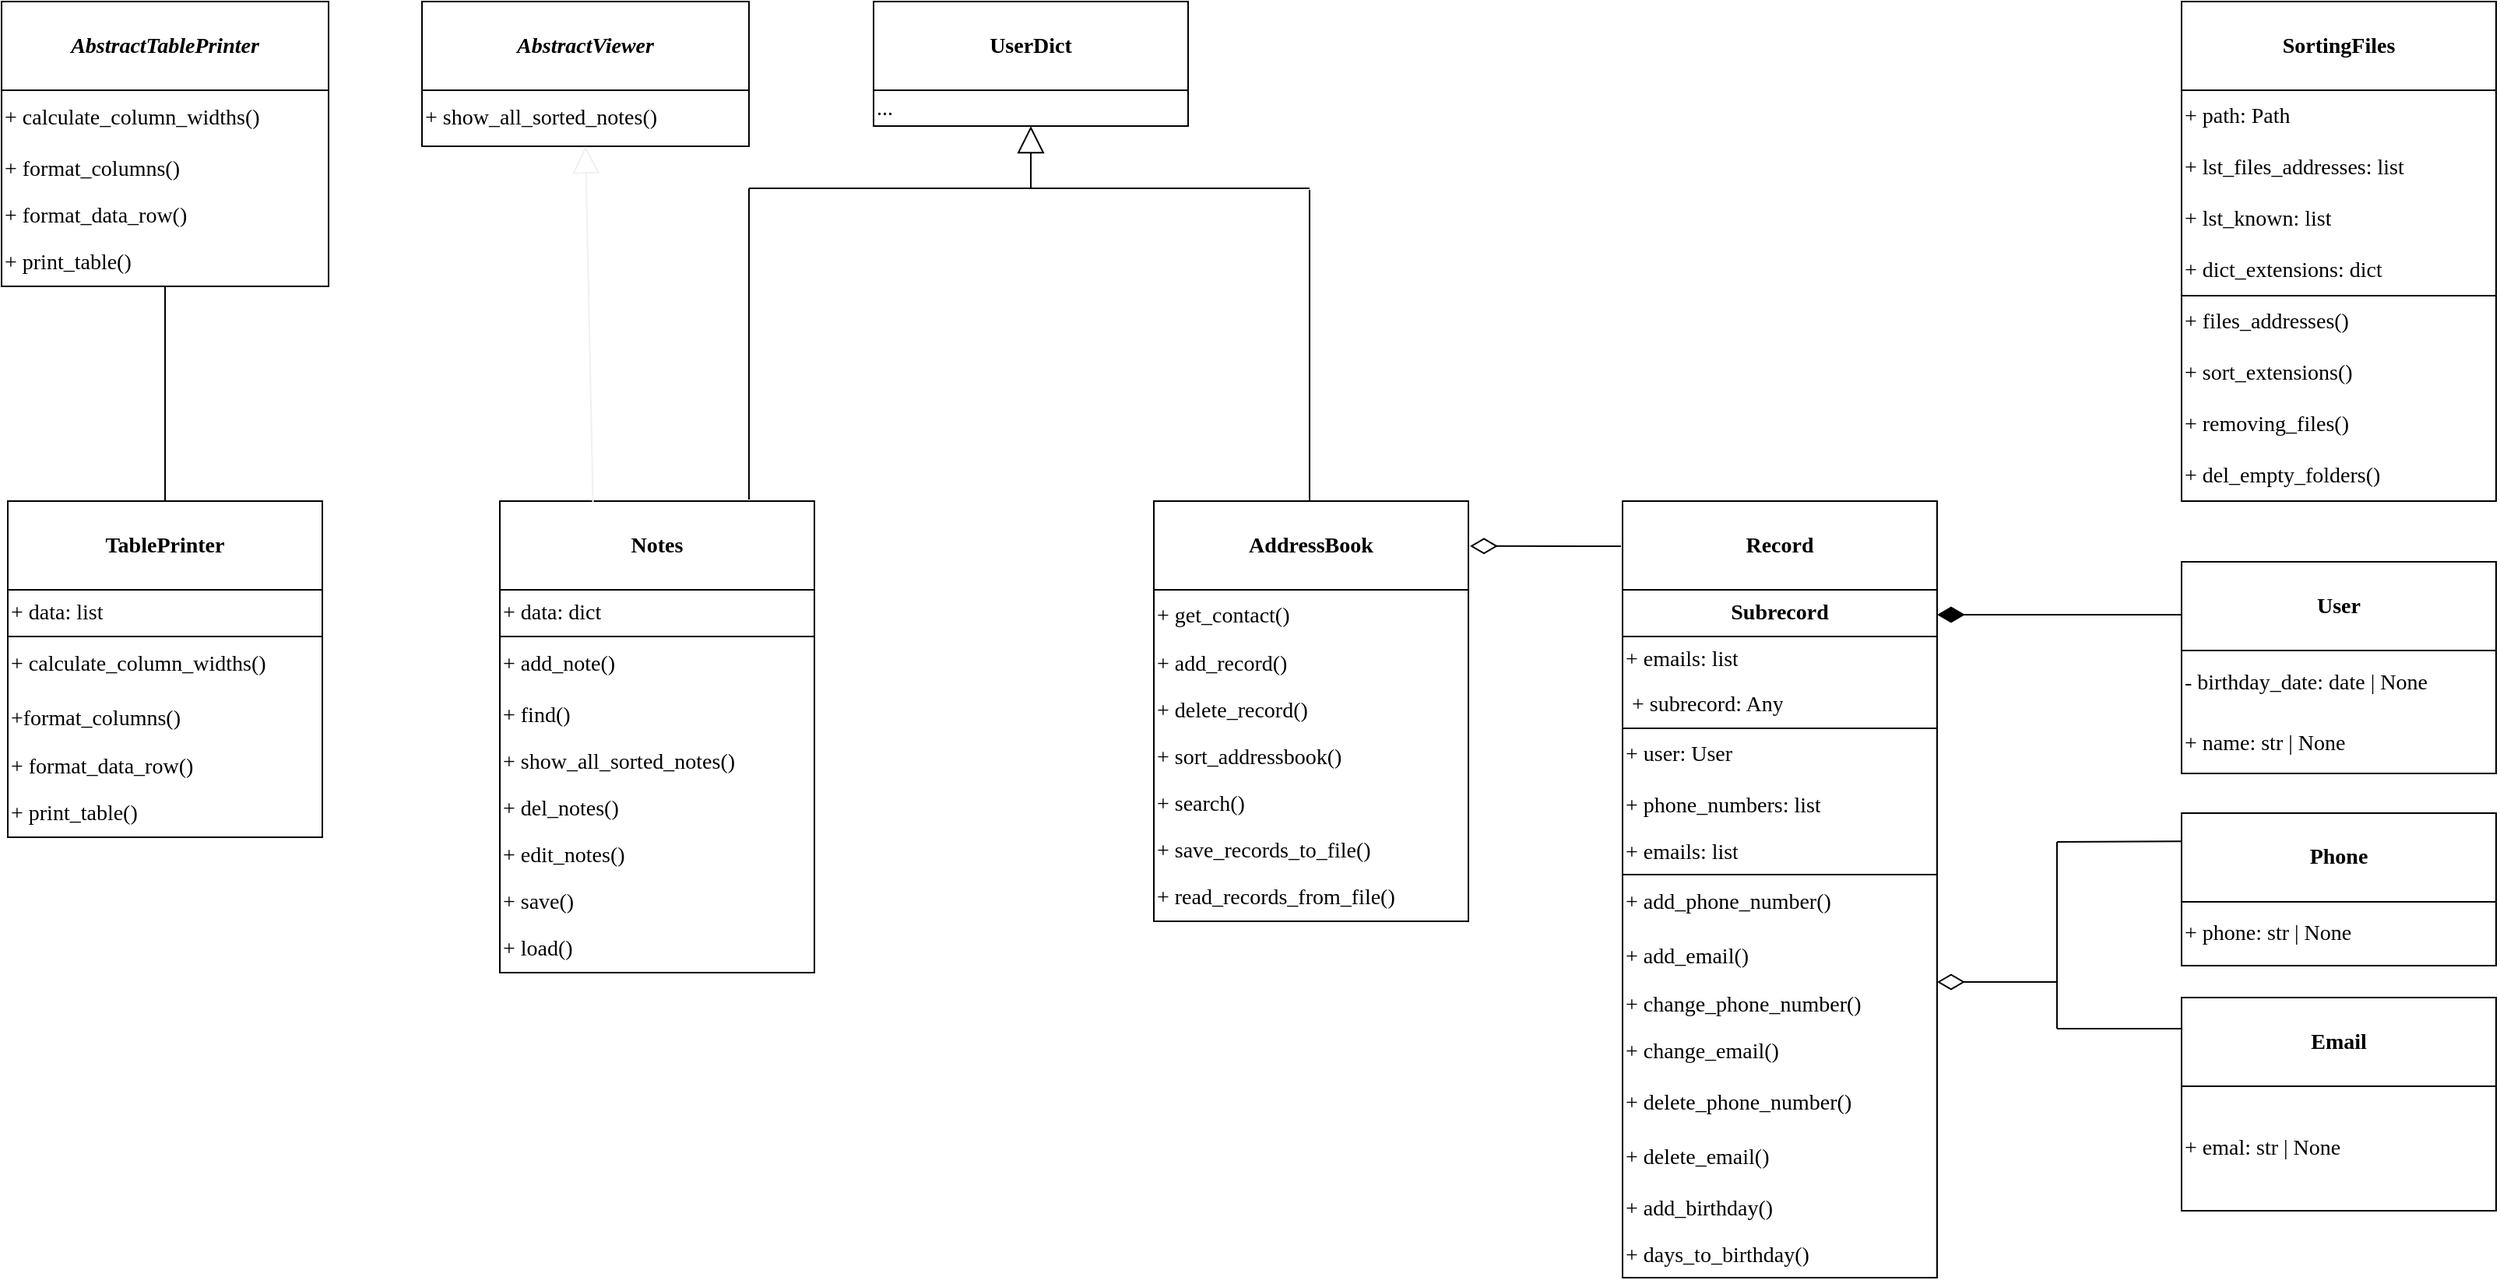 <mxfile version="21.5.0" type="device">
  <diagram name="Page-1" id="c4acf3e9-155e-7222-9cf6-157b1a14988f">
    <mxGraphModel dx="3453" dy="3044" grid="1" gridSize="10" guides="1" tooltips="1" connect="1" arrows="1" fold="1" page="1" pageScale="1" pageWidth="850" pageHeight="1100" background="none" math="0" shadow="0">
      <root>
        <mxCell id="0" />
        <mxCell id="1" parent="0" />
        <mxCell id="E7lHUV5NCX718kUmk5iU-2" value="Record" style="swimlane;childLayout=stackLayout;horizontal=1;startSize=57;horizontalStack=0;resizeParent=1;resizeParentMax=0;resizeLast=0;collapsible=1;marginBottom=0;whiteSpace=wrap;html=1;fontFamily=Times New Roman;fontSize=14;" parent="1" vertex="1">
          <mxGeometry x="-79" y="-1839" width="202" height="499" as="geometry">
            <mxRectangle x="-295" y="-533" width="87" height="57" as="alternateBounds" />
          </mxGeometry>
        </mxCell>
        <mxCell id="E7lHUV5NCX718kUmk5iU-3" value="Subrecord" style="swimlane;childLayout=stackLayout;horizontal=1;startSize=30;horizontalStack=0;resizeParent=1;resizeParentMax=0;resizeLast=0;collapsible=1;marginBottom=0;whiteSpace=wrap;html=1;fontFamily=Times New Roman;fontSize=14;" parent="E7lHUV5NCX718kUmk5iU-2" vertex="1">
          <mxGeometry y="57" width="202" height="89" as="geometry" />
        </mxCell>
        <mxCell id="E7lHUV5NCX718kUmk5iU-4" value="+ emails: list" style="text;strokeColor=none;fillColor=none;html=1;whiteSpace=wrap;verticalAlign=middle;overflow=hidden;fontFamily=Times New Roman;fontSize=14;" parent="E7lHUV5NCX718kUmk5iU-3" vertex="1">
          <mxGeometry y="30" width="202" height="29" as="geometry" />
        </mxCell>
        <mxCell id="E7lHUV5NCX718kUmk5iU-5" value="+ subrecord: Any" style="text;strokeColor=none;fillColor=none;align=left;verticalAlign=middle;spacingLeft=4;spacingRight=4;overflow=hidden;points=[[0,0.5],[1,0.5]];portConstraint=eastwest;rotatable=0;whiteSpace=wrap;html=1;fontFamily=Times New Roman;fontSize=14;" parent="E7lHUV5NCX718kUmk5iU-3" vertex="1">
          <mxGeometry y="59" width="202" height="30" as="geometry" />
        </mxCell>
        <mxCell id="E7lHUV5NCX718kUmk5iU-6" value="+ user: User" style="text;strokeColor=none;fillColor=none;html=1;whiteSpace=wrap;verticalAlign=middle;overflow=hidden;fontFamily=Times New Roman;fontSize=14;" parent="E7lHUV5NCX718kUmk5iU-2" vertex="1">
          <mxGeometry y="146" width="202" height="34" as="geometry" />
        </mxCell>
        <mxCell id="E7lHUV5NCX718kUmk5iU-7" value="+ phone_numbers: list" style="text;strokeColor=none;fillColor=none;html=1;whiteSpace=wrap;verticalAlign=middle;overflow=hidden;fontFamily=Times New Roman;fontSize=14;" parent="E7lHUV5NCX718kUmk5iU-2" vertex="1">
          <mxGeometry y="180" width="202" height="31" as="geometry" />
        </mxCell>
        <mxCell id="E7lHUV5NCX718kUmk5iU-8" value="+ emails: list" style="text;strokeColor=none;fillColor=none;html=1;whiteSpace=wrap;verticalAlign=middle;overflow=hidden;fontFamily=Times New Roman;fontSize=14;" parent="E7lHUV5NCX718kUmk5iU-2" vertex="1">
          <mxGeometry y="211" width="202" height="29" as="geometry" />
        </mxCell>
        <mxCell id="E7lHUV5NCX718kUmk5iU-10" value="+ add_phone_number()" style="text;strokeColor=none;fillColor=none;html=1;whiteSpace=wrap;verticalAlign=middle;overflow=hidden;fontFamily=Times New Roman;fontSize=14;" parent="E7lHUV5NCX718kUmk5iU-2" vertex="1">
          <mxGeometry y="240" width="202" height="36" as="geometry" />
        </mxCell>
        <mxCell id="E7lHUV5NCX718kUmk5iU-11" value="+ add_email()" style="text;strokeColor=none;fillColor=none;html=1;whiteSpace=wrap;verticalAlign=middle;overflow=hidden;fontFamily=Times New Roman;fontSize=14;" parent="E7lHUV5NCX718kUmk5iU-2" vertex="1">
          <mxGeometry y="276" width="202" height="33" as="geometry" />
        </mxCell>
        <mxCell id="E7lHUV5NCX718kUmk5iU-12" value="+ change_phone_number()" style="text;strokeColor=none;fillColor=none;html=1;whiteSpace=wrap;verticalAlign=middle;overflow=hidden;fontFamily=Times New Roman;fontSize=14;" parent="E7lHUV5NCX718kUmk5iU-2" vertex="1">
          <mxGeometry y="309" width="202" height="29" as="geometry" />
        </mxCell>
        <mxCell id="E7lHUV5NCX718kUmk5iU-13" value="+ change_email()" style="text;strokeColor=none;fillColor=none;html=1;whiteSpace=wrap;verticalAlign=middle;overflow=hidden;fontFamily=Times New Roman;fontSize=14;" parent="E7lHUV5NCX718kUmk5iU-2" vertex="1">
          <mxGeometry y="338" width="202" height="31" as="geometry" />
        </mxCell>
        <mxCell id="E7lHUV5NCX718kUmk5iU-14" value="+ delete_phone_number()" style="text;strokeColor=none;fillColor=none;html=1;whiteSpace=wrap;verticalAlign=middle;overflow=hidden;fontFamily=Times New Roman;fontSize=14;" parent="E7lHUV5NCX718kUmk5iU-2" vertex="1">
          <mxGeometry y="369" width="202" height="35" as="geometry" />
        </mxCell>
        <mxCell id="E7lHUV5NCX718kUmk5iU-15" value="+ delete_email()" style="text;strokeColor=none;fillColor=none;html=1;whiteSpace=wrap;verticalAlign=middle;overflow=hidden;fontFamily=Times New Roman;fontSize=14;" parent="E7lHUV5NCX718kUmk5iU-2" vertex="1">
          <mxGeometry y="404" width="202" height="36" as="geometry" />
        </mxCell>
        <mxCell id="E7lHUV5NCX718kUmk5iU-16" value="+ add_birthday()" style="text;strokeColor=none;fillColor=none;html=1;whiteSpace=wrap;verticalAlign=middle;overflow=hidden;fontFamily=Times New Roman;fontSize=14;" parent="E7lHUV5NCX718kUmk5iU-2" vertex="1">
          <mxGeometry y="440" width="202" height="30" as="geometry" />
        </mxCell>
        <mxCell id="E7lHUV5NCX718kUmk5iU-17" value="+ days_to_birthday()" style="text;strokeColor=none;fillColor=none;html=1;whiteSpace=wrap;verticalAlign=middle;overflow=hidden;fontFamily=Times New Roman;fontSize=14;" parent="E7lHUV5NCX718kUmk5iU-2" vertex="1">
          <mxGeometry y="470" width="202" height="29" as="geometry" />
        </mxCell>
        <mxCell id="E7lHUV5NCX718kUmk5iU-86" value="" style="endArrow=none;html=1;rounded=0;exitX=0;exitY=0;exitDx=0;exitDy=0;entryX=1;entryY=0;entryDx=0;entryDy=0;fontFamily=Times New Roman;fontSize=14;" parent="E7lHUV5NCX718kUmk5iU-2" source="E7lHUV5NCX718kUmk5iU-10" target="E7lHUV5NCX718kUmk5iU-10" edge="1">
          <mxGeometry width="50" height="50" relative="1" as="geometry">
            <mxPoint x="209" y="69" as="sourcePoint" />
            <mxPoint x="259" y="19" as="targetPoint" />
          </mxGeometry>
        </mxCell>
        <mxCell id="E7lHUV5NCX718kUmk5iU-18" value="AddressBook" style="swimlane;childLayout=stackLayout;horizontal=1;startSize=57;horizontalStack=0;resizeParent=1;resizeParentMax=0;resizeLast=0;collapsible=1;marginBottom=0;whiteSpace=wrap;html=1;fontFamily=Times New Roman;fontSize=14;" parent="1" vertex="1">
          <mxGeometry x="-380" y="-1839" width="202" height="270" as="geometry">
            <mxRectangle x="-295" y="-533" width="87" height="57" as="alternateBounds" />
          </mxGeometry>
        </mxCell>
        <mxCell id="E7lHUV5NCX718kUmk5iU-19" value="+ get_contact()" style="text;strokeColor=none;fillColor=none;html=1;whiteSpace=wrap;verticalAlign=middle;overflow=hidden;fontFamily=Times New Roman;fontSize=14;" parent="E7lHUV5NCX718kUmk5iU-18" vertex="1">
          <mxGeometry y="57" width="202" height="33" as="geometry" />
        </mxCell>
        <mxCell id="E7lHUV5NCX718kUmk5iU-20" value="+ add_record()" style="text;strokeColor=none;fillColor=none;html=1;whiteSpace=wrap;verticalAlign=middle;overflow=hidden;fontFamily=Times New Roman;fontSize=14;" parent="E7lHUV5NCX718kUmk5iU-18" vertex="1">
          <mxGeometry y="90" width="202" height="30" as="geometry" />
        </mxCell>
        <mxCell id="E7lHUV5NCX718kUmk5iU-21" value="+ delete_record()" style="text;strokeColor=none;fillColor=none;html=1;whiteSpace=wrap;verticalAlign=middle;overflow=hidden;fontFamily=Times New Roman;fontSize=14;" parent="E7lHUV5NCX718kUmk5iU-18" vertex="1">
          <mxGeometry y="120" width="202" height="30" as="geometry" />
        </mxCell>
        <mxCell id="E7lHUV5NCX718kUmk5iU-22" value="+ sort_addressbook()" style="text;strokeColor=none;fillColor=none;html=1;whiteSpace=wrap;verticalAlign=middle;overflow=hidden;fontFamily=Times New Roman;fontSize=14;" parent="E7lHUV5NCX718kUmk5iU-18" vertex="1">
          <mxGeometry y="150" width="202" height="30" as="geometry" />
        </mxCell>
        <mxCell id="E7lHUV5NCX718kUmk5iU-23" value="+ search()" style="text;strokeColor=none;fillColor=none;html=1;whiteSpace=wrap;verticalAlign=middle;overflow=hidden;fontFamily=Times New Roman;fontSize=14;" parent="E7lHUV5NCX718kUmk5iU-18" vertex="1">
          <mxGeometry y="180" width="202" height="30" as="geometry" />
        </mxCell>
        <mxCell id="E7lHUV5NCX718kUmk5iU-24" value="+ save_records_to_file()" style="text;strokeColor=none;fillColor=none;html=1;whiteSpace=wrap;verticalAlign=middle;overflow=hidden;fontFamily=Times New Roman;fontSize=14;" parent="E7lHUV5NCX718kUmk5iU-18" vertex="1">
          <mxGeometry y="210" width="202" height="30" as="geometry" />
        </mxCell>
        <mxCell id="E7lHUV5NCX718kUmk5iU-25" value="+ read_records_from_file()" style="text;strokeColor=none;fillColor=none;html=1;whiteSpace=wrap;verticalAlign=middle;overflow=hidden;fontFamily=Times New Roman;fontSize=14;" parent="E7lHUV5NCX718kUmk5iU-18" vertex="1">
          <mxGeometry y="240" width="202" height="30" as="geometry" />
        </mxCell>
        <mxCell id="E7lHUV5NCX718kUmk5iU-26" value="Email" style="swimlane;childLayout=stackLayout;horizontal=1;startSize=57;horizontalStack=0;resizeParent=1;resizeParentMax=0;resizeLast=0;collapsible=1;marginBottom=0;whiteSpace=wrap;html=1;fontFamily=Times New Roman;fontSize=14;" parent="1" vertex="1">
          <mxGeometry x="280" y="-1520" width="202" height="137" as="geometry">
            <mxRectangle x="-295" y="-533" width="87" height="57" as="alternateBounds" />
          </mxGeometry>
        </mxCell>
        <mxCell id="E7lHUV5NCX718kUmk5iU-27" value="+ emal: str | None" style="text;strokeColor=none;fillColor=none;html=1;whiteSpace=wrap;verticalAlign=middle;overflow=hidden;fontFamily=Times New Roman;fontSize=14;" parent="E7lHUV5NCX718kUmk5iU-26" vertex="1">
          <mxGeometry y="57" width="202" height="80" as="geometry" />
        </mxCell>
        <mxCell id="E7lHUV5NCX718kUmk5iU-28" value="User" style="swimlane;childLayout=stackLayout;horizontal=1;startSize=57;horizontalStack=0;resizeParent=1;resizeParentMax=0;resizeLast=0;collapsible=1;marginBottom=0;whiteSpace=wrap;html=1;fontFamily=Times New Roman;fontSize=14;" parent="1" vertex="1">
          <mxGeometry x="280" y="-1800" width="202" height="136" as="geometry">
            <mxRectangle x="-295" y="-533" width="87" height="57" as="alternateBounds" />
          </mxGeometry>
        </mxCell>
        <mxCell id="E7lHUV5NCX718kUmk5iU-29" value="- birthday_date: date | None" style="text;strokeColor=none;fillColor=none;html=1;whiteSpace=wrap;verticalAlign=middle;overflow=hidden;fontFamily=Times New Roman;fontSize=14;" parent="E7lHUV5NCX718kUmk5iU-28" vertex="1">
          <mxGeometry y="57" width="202" height="41" as="geometry" />
        </mxCell>
        <mxCell id="E7lHUV5NCX718kUmk5iU-30" value="+ name: str | None" style="text;strokeColor=none;fillColor=none;html=1;whiteSpace=wrap;verticalAlign=middle;overflow=hidden;fontFamily=Times New Roman;fontSize=14;" parent="E7lHUV5NCX718kUmk5iU-28" vertex="1">
          <mxGeometry y="98" width="202" height="38" as="geometry" />
        </mxCell>
        <mxCell id="E7lHUV5NCX718kUmk5iU-31" value="Phone" style="swimlane;childLayout=stackLayout;horizontal=1;startSize=57;horizontalStack=0;resizeParent=1;resizeParentMax=0;resizeLast=0;collapsible=1;marginBottom=0;whiteSpace=wrap;html=1;fontFamily=Times New Roman;fontSize=14;" parent="1" vertex="1">
          <mxGeometry x="280" y="-1638.5" width="202" height="98" as="geometry">
            <mxRectangle x="-295" y="-533" width="87" height="57" as="alternateBounds" />
          </mxGeometry>
        </mxCell>
        <mxCell id="E7lHUV5NCX718kUmk5iU-32" value="+ phone: str | None" style="text;strokeColor=none;fillColor=none;html=1;whiteSpace=wrap;verticalAlign=middle;overflow=hidden;fontFamily=Times New Roman;fontSize=14;" parent="E7lHUV5NCX718kUmk5iU-31" vertex="1">
          <mxGeometry y="57" width="202" height="41" as="geometry" />
        </mxCell>
        <mxCell id="E7lHUV5NCX718kUmk5iU-42" value="Notes" style="swimlane;childLayout=stackLayout;horizontal=1;startSize=57;horizontalStack=0;resizeParent=1;resizeParentMax=0;resizeLast=0;collapsible=1;marginBottom=0;whiteSpace=wrap;html=1;fontFamily=Times New Roman;fontSize=14;" parent="1" vertex="1">
          <mxGeometry x="-800" y="-1839" width="202" height="303" as="geometry">
            <mxRectangle x="-295" y="-533" width="87" height="57" as="alternateBounds" />
          </mxGeometry>
        </mxCell>
        <mxCell id="19ckVRKTs-snAMcdDLps-32" value="+ data: dict" style="text;strokeColor=none;fillColor=none;html=1;whiteSpace=wrap;verticalAlign=middle;overflow=hidden;fontFamily=Times New Roman;fontSize=14;" vertex="1" parent="E7lHUV5NCX718kUmk5iU-42">
          <mxGeometry y="57" width="202" height="30" as="geometry" />
        </mxCell>
        <mxCell id="E7lHUV5NCX718kUmk5iU-43" value="+ add_note()" style="text;strokeColor=none;fillColor=none;html=1;whiteSpace=wrap;verticalAlign=middle;overflow=hidden;fontFamily=Times New Roman;fontSize=14;" parent="E7lHUV5NCX718kUmk5iU-42" vertex="1">
          <mxGeometry y="87" width="202" height="36" as="geometry" />
        </mxCell>
        <mxCell id="E7lHUV5NCX718kUmk5iU-44" value="+ find()" style="text;strokeColor=none;fillColor=none;html=1;whiteSpace=wrap;verticalAlign=middle;overflow=hidden;fontFamily=Times New Roman;fontSize=14;" parent="E7lHUV5NCX718kUmk5iU-42" vertex="1">
          <mxGeometry y="123" width="202" height="30" as="geometry" />
        </mxCell>
        <mxCell id="E7lHUV5NCX718kUmk5iU-45" value="+ show_all_sorted_notes()" style="text;strokeColor=none;fillColor=none;html=1;whiteSpace=wrap;verticalAlign=middle;overflow=hidden;fontFamily=Times New Roman;fontSize=14;" parent="E7lHUV5NCX718kUmk5iU-42" vertex="1">
          <mxGeometry y="153" width="202" height="30" as="geometry" />
        </mxCell>
        <mxCell id="E7lHUV5NCX718kUmk5iU-46" value="+ del_notes()" style="text;strokeColor=none;fillColor=none;html=1;whiteSpace=wrap;verticalAlign=middle;overflow=hidden;fontFamily=Times New Roman;fontSize=14;" parent="E7lHUV5NCX718kUmk5iU-42" vertex="1">
          <mxGeometry y="183" width="202" height="30" as="geometry" />
        </mxCell>
        <mxCell id="E7lHUV5NCX718kUmk5iU-47" value="+ edit_notes()" style="text;strokeColor=none;fillColor=none;html=1;whiteSpace=wrap;verticalAlign=middle;overflow=hidden;fontFamily=Times New Roman;fontSize=14;" parent="E7lHUV5NCX718kUmk5iU-42" vertex="1">
          <mxGeometry y="213" width="202" height="30" as="geometry" />
        </mxCell>
        <mxCell id="E7lHUV5NCX718kUmk5iU-48" value="+ save()" style="text;strokeColor=none;fillColor=none;html=1;whiteSpace=wrap;verticalAlign=middle;overflow=hidden;fontFamily=Times New Roman;fontSize=14;" parent="E7lHUV5NCX718kUmk5iU-42" vertex="1">
          <mxGeometry y="243" width="202" height="30" as="geometry" />
        </mxCell>
        <mxCell id="E7lHUV5NCX718kUmk5iU-49" value="+ load()" style="text;strokeColor=none;fillColor=none;html=1;whiteSpace=wrap;verticalAlign=middle;overflow=hidden;fontFamily=Times New Roman;fontSize=14;" parent="E7lHUV5NCX718kUmk5iU-42" vertex="1">
          <mxGeometry y="273" width="202" height="30" as="geometry" />
        </mxCell>
        <mxCell id="19ckVRKTs-snAMcdDLps-33" value="" style="endArrow=none;html=1;rounded=0;exitX=0;exitY=0;exitDx=0;exitDy=0;entryX=1;entryY=0;entryDx=0;entryDy=0;" edge="1" parent="E7lHUV5NCX718kUmk5iU-42" source="E7lHUV5NCX718kUmk5iU-43" target="E7lHUV5NCX718kUmk5iU-43">
          <mxGeometry width="50" height="50" relative="1" as="geometry">
            <mxPoint x="260" y="29" as="sourcePoint" />
            <mxPoint x="310" y="-21" as="targetPoint" />
          </mxGeometry>
        </mxCell>
        <mxCell id="E7lHUV5NCX718kUmk5iU-51" value="SortingFiles" style="swimlane;childLayout=stackLayout;horizontal=1;startSize=57;horizontalStack=0;resizeParent=1;resizeParentMax=0;resizeLast=0;collapsible=1;marginBottom=0;whiteSpace=wrap;html=1;fontFamily=Times New Roman;fontSize=14;" parent="1" vertex="1">
          <mxGeometry x="280" y="-2160" width="202" height="321" as="geometry">
            <mxRectangle x="-295" y="-533" width="87" height="57" as="alternateBounds" />
          </mxGeometry>
        </mxCell>
        <mxCell id="E7lHUV5NCX718kUmk5iU-52" value="+ path: Path" style="text;strokeColor=none;fillColor=none;html=1;whiteSpace=wrap;verticalAlign=middle;overflow=hidden;fontFamily=Times New Roman;fontSize=14;" parent="E7lHUV5NCX718kUmk5iU-51" vertex="1">
          <mxGeometry y="57" width="202" height="33" as="geometry" />
        </mxCell>
        <mxCell id="E7lHUV5NCX718kUmk5iU-53" value="+ lst_files_addresses: list" style="text;strokeColor=none;fillColor=none;html=1;whiteSpace=wrap;verticalAlign=middle;overflow=hidden;fontFamily=Times New Roman;fontSize=14;" parent="E7lHUV5NCX718kUmk5iU-51" vertex="1">
          <mxGeometry y="90" width="202" height="33" as="geometry" />
        </mxCell>
        <mxCell id="E7lHUV5NCX718kUmk5iU-54" value="+ lst_known: list" style="text;strokeColor=none;fillColor=none;html=1;whiteSpace=wrap;verticalAlign=middle;overflow=hidden;fontFamily=Times New Roman;fontSize=14;" parent="E7lHUV5NCX718kUmk5iU-51" vertex="1">
          <mxGeometry y="123" width="202" height="33" as="geometry" />
        </mxCell>
        <mxCell id="E7lHUV5NCX718kUmk5iU-55" value="+ dict_extensions: dict" style="text;strokeColor=none;fillColor=none;html=1;whiteSpace=wrap;verticalAlign=middle;overflow=hidden;fontFamily=Times New Roman;fontSize=14;" parent="E7lHUV5NCX718kUmk5iU-51" vertex="1">
          <mxGeometry y="156" width="202" height="33" as="geometry" />
        </mxCell>
        <mxCell id="E7lHUV5NCX718kUmk5iU-56" value="+ files_addresses()" style="text;strokeColor=none;fillColor=none;html=1;whiteSpace=wrap;verticalAlign=middle;overflow=hidden;fontFamily=Times New Roman;fontSize=14;" parent="E7lHUV5NCX718kUmk5iU-51" vertex="1">
          <mxGeometry y="189" width="202" height="33" as="geometry" />
        </mxCell>
        <mxCell id="E7lHUV5NCX718kUmk5iU-57" value="+ sort_extensions()" style="text;strokeColor=none;fillColor=none;html=1;whiteSpace=wrap;verticalAlign=middle;overflow=hidden;fontFamily=Times New Roman;fontSize=14;" parent="E7lHUV5NCX718kUmk5iU-51" vertex="1">
          <mxGeometry y="222" width="202" height="33" as="geometry" />
        </mxCell>
        <mxCell id="E7lHUV5NCX718kUmk5iU-58" value="+ removing_files()" style="text;strokeColor=none;fillColor=none;html=1;whiteSpace=wrap;verticalAlign=middle;overflow=hidden;fontFamily=Times New Roman;fontSize=14;" parent="E7lHUV5NCX718kUmk5iU-51" vertex="1">
          <mxGeometry y="255" width="202" height="33" as="geometry" />
        </mxCell>
        <mxCell id="E7lHUV5NCX718kUmk5iU-59" value="+ del_empty_folders()" style="text;strokeColor=none;fillColor=none;html=1;whiteSpace=wrap;verticalAlign=middle;overflow=hidden;fontFamily=Times New Roman;fontSize=14;" parent="E7lHUV5NCX718kUmk5iU-51" vertex="1">
          <mxGeometry y="288" width="202" height="33" as="geometry" />
        </mxCell>
        <mxCell id="E7lHUV5NCX718kUmk5iU-85" value="" style="endArrow=none;html=1;rounded=0;entryX=1;entryY=0;entryDx=0;entryDy=0;exitX=0;exitY=0;exitDx=0;exitDy=0;fontFamily=Times New Roman;fontSize=14;" parent="E7lHUV5NCX718kUmk5iU-51" source="E7lHUV5NCX718kUmk5iU-56" target="E7lHUV5NCX718kUmk5iU-56" edge="1">
          <mxGeometry width="50" height="50" relative="1" as="geometry">
            <mxPoint x="-510" y="380" as="sourcePoint" />
            <mxPoint x="-460" y="330" as="targetPoint" />
          </mxGeometry>
        </mxCell>
        <mxCell id="E7lHUV5NCX718kUmk5iU-63" value="UserDict" style="swimlane;childLayout=stackLayout;horizontal=1;startSize=57;horizontalStack=0;resizeParent=1;resizeParentMax=0;resizeLast=0;collapsible=1;marginBottom=0;whiteSpace=wrap;html=1;fontFamily=Times New Roman;fontSize=14;" parent="1" vertex="1">
          <mxGeometry x="-560" y="-2160" width="202" height="80" as="geometry">
            <mxRectangle x="-295" y="-533" width="87" height="57" as="alternateBounds" />
          </mxGeometry>
        </mxCell>
        <mxCell id="E7lHUV5NCX718kUmk5iU-64" value="..." style="text;strokeColor=none;fillColor=none;html=1;whiteSpace=wrap;verticalAlign=middle;overflow=hidden;fontFamily=Times New Roman;fontSize=14;" parent="E7lHUV5NCX718kUmk5iU-63" vertex="1">
          <mxGeometry y="57" width="202" height="23" as="geometry" />
        </mxCell>
        <mxCell id="E7lHUV5NCX718kUmk5iU-73" value="" style="endArrow=block;html=1;rounded=0;entryX=0.5;entryY=1;entryDx=0;entryDy=0;endFill=0;fontFamily=Times New Roman;fontSize=14;endSize=15;" parent="1" edge="1">
          <mxGeometry width="50" height="50" relative="1" as="geometry">
            <mxPoint x="-459" y="-2040" as="sourcePoint" />
            <mxPoint x="-459" y="-2080" as="targetPoint" />
          </mxGeometry>
        </mxCell>
        <mxCell id="E7lHUV5NCX718kUmk5iU-74" value="" style="endArrow=none;html=1;rounded=0;fontFamily=Times New Roman;fontSize=14;" parent="1" edge="1">
          <mxGeometry width="50" height="50" relative="1" as="geometry">
            <mxPoint x="-640" y="-2040" as="sourcePoint" />
            <mxPoint x="-280" y="-2040" as="targetPoint" />
          </mxGeometry>
        </mxCell>
        <mxCell id="E7lHUV5NCX718kUmk5iU-75" value="" style="endArrow=none;html=1;rounded=0;endFill=0;fontFamily=Times New Roman;fontSize=14;" parent="1" edge="1">
          <mxGeometry width="50" height="50" relative="1" as="geometry">
            <mxPoint x="-640" y="-2040" as="sourcePoint" />
            <mxPoint x="-640" y="-1840" as="targetPoint" />
          </mxGeometry>
        </mxCell>
        <mxCell id="E7lHUV5NCX718kUmk5iU-76" value="" style="endArrow=none;html=1;rounded=0;endFill=0;fontFamily=Times New Roman;fontSize=14;" parent="1" edge="1">
          <mxGeometry width="50" height="50" relative="1" as="geometry">
            <mxPoint x="-280" y="-2039" as="sourcePoint" />
            <mxPoint x="-280" y="-1839" as="targetPoint" />
          </mxGeometry>
        </mxCell>
        <mxCell id="E7lHUV5NCX718kUmk5iU-78" value="" style="endArrow=none;html=1;rounded=0;entryX=0;entryY=0.25;entryDx=0;entryDy=0;exitX=1;exitY=0.18;exitDx=0;exitDy=0;exitPerimeter=0;startArrow=diamondThin;startFill=1;endSize=6;strokeWidth=1;sourcePerimeterSpacing=0;targetPerimeterSpacing=0;startSize=15;fontFamily=Times New Roman;fontSize=14;" parent="1" source="E7lHUV5NCX718kUmk5iU-3" target="E7lHUV5NCX718kUmk5iU-28" edge="1">
          <mxGeometry width="50" height="50" relative="1" as="geometry">
            <mxPoint x="130" y="-1766" as="sourcePoint" />
            <mxPoint x="-160" y="-1650" as="targetPoint" />
          </mxGeometry>
        </mxCell>
        <mxCell id="E7lHUV5NCX718kUmk5iU-79" value="" style="endArrow=diamondThin;html=1;rounded=0;entryX=1;entryY=0;entryDx=0;entryDy=0;startArrow=none;startFill=0;endFill=0;endSize=15;fontFamily=Times New Roman;fontSize=14;" parent="1" target="E7lHUV5NCX718kUmk5iU-12" edge="1">
          <mxGeometry width="50" height="50" relative="1" as="geometry">
            <mxPoint x="200" y="-1530" as="sourcePoint" />
            <mxPoint x="-160" y="-1650" as="targetPoint" />
          </mxGeometry>
        </mxCell>
        <mxCell id="E7lHUV5NCX718kUmk5iU-80" value="" style="endArrow=none;html=1;rounded=0;fontFamily=Times New Roman;fontSize=14;" parent="1" edge="1">
          <mxGeometry width="50" height="50" relative="1" as="geometry">
            <mxPoint x="200" y="-1500" as="sourcePoint" />
            <mxPoint x="200" y="-1620" as="targetPoint" />
          </mxGeometry>
        </mxCell>
        <mxCell id="E7lHUV5NCX718kUmk5iU-82" value="" style="endArrow=none;html=1;rounded=0;entryX=0;entryY=0.185;entryDx=0;entryDy=0;entryPerimeter=0;fontFamily=Times New Roman;fontSize=14;" parent="1" target="E7lHUV5NCX718kUmk5iU-31" edge="1">
          <mxGeometry width="50" height="50" relative="1" as="geometry">
            <mxPoint x="200" y="-1620" as="sourcePoint" />
            <mxPoint x="-160" y="-1650" as="targetPoint" />
          </mxGeometry>
        </mxCell>
        <mxCell id="E7lHUV5NCX718kUmk5iU-83" value="" style="endArrow=none;html=1;rounded=0;entryX=-0.005;entryY=0.168;entryDx=0;entryDy=0;entryPerimeter=0;fontFamily=Times New Roman;fontSize=14;" parent="1" edge="1">
          <mxGeometry width="50" height="50" relative="1" as="geometry">
            <mxPoint x="200" y="-1500" as="sourcePoint" />
            <mxPoint x="280" y="-1500" as="targetPoint" />
          </mxGeometry>
        </mxCell>
        <mxCell id="E7lHUV5NCX718kUmk5iU-84" value="" style="endArrow=none;html=1;rounded=0;exitX=1.005;exitY=0.107;exitDx=0;exitDy=0;exitPerimeter=0;endFill=0;startArrow=diamondThin;startFill=0;endSize=6;startSize=15;fontFamily=Times New Roman;fontSize=14;" parent="1" source="E7lHUV5NCX718kUmk5iU-18" edge="1">
          <mxGeometry width="50" height="50" relative="1" as="geometry">
            <mxPoint x="130" y="-1670" as="sourcePoint" />
            <mxPoint x="-80" y="-1810" as="targetPoint" />
          </mxGeometry>
        </mxCell>
        <mxCell id="19ckVRKTs-snAMcdDLps-1" value="TablePrinter" style="swimlane;childLayout=stackLayout;horizontal=1;startSize=57;horizontalStack=0;resizeParent=1;resizeParentMax=0;resizeLast=0;collapsible=1;marginBottom=0;whiteSpace=wrap;html=1;fontFamily=Times New Roman;fontSize=14;" vertex="1" parent="1">
          <mxGeometry x="-1116" y="-1839" width="202" height="216" as="geometry">
            <mxRectangle x="-295" y="-533" width="87" height="57" as="alternateBounds" />
          </mxGeometry>
        </mxCell>
        <mxCell id="19ckVRKTs-snAMcdDLps-25" value="+ data: list" style="text;strokeColor=none;fillColor=none;html=1;whiteSpace=wrap;verticalAlign=middle;overflow=hidden;fontFamily=Times New Roman;fontSize=14;" vertex="1" parent="19ckVRKTs-snAMcdDLps-1">
          <mxGeometry y="57" width="202" height="30" as="geometry" />
        </mxCell>
        <mxCell id="19ckVRKTs-snAMcdDLps-27" value="+ calculate_column_widths&lt;span style=&quot;background-color: initial;&quot;&gt;()&lt;/span&gt;" style="text;strokeColor=none;fillColor=none;html=1;whiteSpace=wrap;verticalAlign=middle;overflow=hidden;fontFamily=Times New Roman;fontSize=14;" vertex="1" parent="19ckVRKTs-snAMcdDLps-1">
          <mxGeometry y="87" width="202" height="36" as="geometry" />
        </mxCell>
        <mxCell id="19ckVRKTs-snAMcdDLps-28" value="    +format_columns&lt;span style=&quot;background-color: initial;&quot;&gt;()&lt;/span&gt;" style="text;strokeColor=none;fillColor=none;html=1;whiteSpace=wrap;verticalAlign=middle;overflow=hidden;fontFamily=Times New Roman;fontSize=14;" vertex="1" parent="19ckVRKTs-snAMcdDLps-1">
          <mxGeometry y="123" width="202" height="33" as="geometry" />
        </mxCell>
        <mxCell id="19ckVRKTs-snAMcdDLps-29" value="+ format_data_row&lt;span style=&quot;background-color: initial;&quot;&gt;()&lt;/span&gt;" style="text;strokeColor=none;fillColor=none;html=1;whiteSpace=wrap;verticalAlign=middle;overflow=hidden;fontFamily=Times New Roman;fontSize=14;" vertex="1" parent="19ckVRKTs-snAMcdDLps-1">
          <mxGeometry y="156" width="202" height="30" as="geometry" />
        </mxCell>
        <mxCell id="19ckVRKTs-snAMcdDLps-30" value="+ print_table&lt;span style=&quot;background-color: initial;&quot;&gt;()&lt;/span&gt;" style="text;strokeColor=none;fillColor=none;html=1;whiteSpace=wrap;verticalAlign=middle;overflow=hidden;fontFamily=Times New Roman;fontSize=14;" vertex="1" parent="19ckVRKTs-snAMcdDLps-1">
          <mxGeometry y="186" width="202" height="30" as="geometry" />
        </mxCell>
        <mxCell id="19ckVRKTs-snAMcdDLps-31" value="" style="endArrow=none;html=1;rounded=0;exitX=0;exitY=0;exitDx=0;exitDy=0;entryX=1;entryY=0;entryDx=0;entryDy=0;" edge="1" parent="19ckVRKTs-snAMcdDLps-1" source="19ckVRKTs-snAMcdDLps-27" target="19ckVRKTs-snAMcdDLps-27">
          <mxGeometry width="50" height="50" relative="1" as="geometry">
            <mxPoint x="746" y="239" as="sourcePoint" />
            <mxPoint x="796" y="189" as="targetPoint" />
          </mxGeometry>
        </mxCell>
        <mxCell id="19ckVRKTs-snAMcdDLps-9" value="&lt;i&gt;AbstractTablePrinter&lt;/i&gt;" style="swimlane;childLayout=stackLayout;horizontal=1;startSize=57;horizontalStack=0;resizeParent=1;resizeParentMax=0;resizeLast=0;collapsible=1;marginBottom=0;whiteSpace=wrap;html=1;fontFamily=Times New Roman;fontSize=14;" vertex="1" parent="1">
          <mxGeometry x="-1120" y="-2160" width="210" height="183" as="geometry">
            <mxRectangle x="-295" y="-533" width="87" height="57" as="alternateBounds" />
          </mxGeometry>
        </mxCell>
        <mxCell id="19ckVRKTs-snAMcdDLps-10" value="+ calculate_column_widths()" style="text;strokeColor=none;fillColor=none;html=1;whiteSpace=wrap;verticalAlign=middle;overflow=hidden;fontFamily=Times New Roman;fontSize=14;" vertex="1" parent="19ckVRKTs-snAMcdDLps-9">
          <mxGeometry y="57" width="210" height="36" as="geometry" />
        </mxCell>
        <mxCell id="19ckVRKTs-snAMcdDLps-11" value="+ format_columns()" style="text;strokeColor=none;fillColor=none;html=1;whiteSpace=wrap;verticalAlign=middle;overflow=hidden;fontFamily=Times New Roman;fontSize=14;" vertex="1" parent="19ckVRKTs-snAMcdDLps-9">
          <mxGeometry y="93" width="210" height="30" as="geometry" />
        </mxCell>
        <mxCell id="19ckVRKTs-snAMcdDLps-12" value="+ format_data_row()" style="text;strokeColor=none;fillColor=none;html=1;whiteSpace=wrap;verticalAlign=middle;overflow=hidden;fontFamily=Times New Roman;fontSize=14;" vertex="1" parent="19ckVRKTs-snAMcdDLps-9">
          <mxGeometry y="123" width="210" height="30" as="geometry" />
        </mxCell>
        <mxCell id="19ckVRKTs-snAMcdDLps-13" value="+ print_table()" style="text;strokeColor=none;fillColor=none;html=1;whiteSpace=wrap;verticalAlign=middle;overflow=hidden;fontFamily=Times New Roman;fontSize=14;" vertex="1" parent="19ckVRKTs-snAMcdDLps-9">
          <mxGeometry y="153" width="210" height="30" as="geometry" />
        </mxCell>
        <mxCell id="19ckVRKTs-snAMcdDLps-18" value="" style="endArrow=none;html=1;rounded=0;entryX=0.5;entryY=0;entryDx=0;entryDy=0;exitX=0.5;exitY=1;exitDx=0;exitDy=0;" edge="1" parent="1" source="19ckVRKTs-snAMcdDLps-13" target="19ckVRKTs-snAMcdDLps-1">
          <mxGeometry width="50" height="50" relative="1" as="geometry">
            <mxPoint x="-560" y="-1760" as="sourcePoint" />
            <mxPoint x="-510" y="-1810" as="targetPoint" />
          </mxGeometry>
        </mxCell>
        <mxCell id="19ckVRKTs-snAMcdDLps-19" value="&lt;i&gt;AbstractViewer&lt;/i&gt;" style="swimlane;childLayout=stackLayout;horizontal=1;startSize=57;horizontalStack=0;resizeParent=1;resizeParentMax=0;resizeLast=0;collapsible=1;marginBottom=0;whiteSpace=wrap;html=1;fontFamily=Times New Roman;fontSize=14;" vertex="1" parent="1">
          <mxGeometry x="-850" y="-2160" width="210" height="93" as="geometry">
            <mxRectangle x="-295" y="-533" width="87" height="57" as="alternateBounds" />
          </mxGeometry>
        </mxCell>
        <mxCell id="19ckVRKTs-snAMcdDLps-20" value="+&amp;nbsp;show_all_sorted_notes&lt;span style=&quot;background-color: initial;&quot;&gt;()&lt;/span&gt;" style="text;strokeColor=none;fillColor=none;html=1;whiteSpace=wrap;verticalAlign=middle;overflow=hidden;fontFamily=Times New Roman;fontSize=14;" vertex="1" parent="19ckVRKTs-snAMcdDLps-19">
          <mxGeometry y="57" width="210" height="36" as="geometry" />
        </mxCell>
        <mxCell id="19ckVRKTs-snAMcdDLps-24" value="" style="endArrow=block;html=1;rounded=0;entryX=0.5;entryY=1;entryDx=0;entryDy=0;exitX=0.296;exitY=0.002;exitDx=0;exitDy=0;exitPerimeter=0;endFill=0;strokeColor=#F0F0F0;endSize=15;" edge="1" parent="1" source="E7lHUV5NCX718kUmk5iU-42" target="19ckVRKTs-snAMcdDLps-20">
          <mxGeometry width="50" height="50" relative="1" as="geometry">
            <mxPoint x="-560" y="-1790" as="sourcePoint" />
            <mxPoint x="-510" y="-1840" as="targetPoint" />
          </mxGeometry>
        </mxCell>
      </root>
    </mxGraphModel>
  </diagram>
</mxfile>
